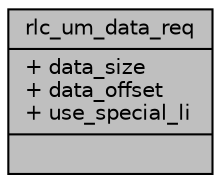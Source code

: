 digraph "rlc_um_data_req"
{
 // LATEX_PDF_SIZE
  edge [fontname="Helvetica",fontsize="10",labelfontname="Helvetica",labelfontsize="10"];
  node [fontname="Helvetica",fontsize="10",shape=record];
  Node1 [label="{rlc_um_data_req\n|+ data_size\l+ data_offset\l+ use_special_li\l|}",height=0.2,width=0.4,color="black", fillcolor="grey75", style="filled", fontcolor="black",tooltip=" "];
}
